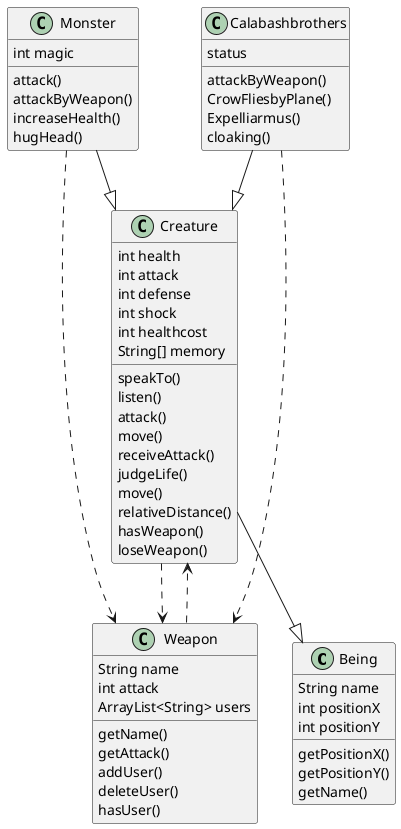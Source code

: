 @startuml
class Being{

    String name
    int positionX
    int positionY

    getPositionX()
    getPositionY()
    getName()

}

class Creature {

    int health
    int attack
    int defense
    int shock
    int healthcost
    String[] memory

    speakTo()
    listen()
    attack()
    move()
    receiveAttack()
    judgeLife()
    move()
    relativeDistance()
    hasWeapon()
    loseWeapon()

}

class Weapon{
    String name
    int attack
    ArrayList<String> users

    getName()
    getAttack()
    addUser()
    deleteUser()
    hasUser()

}

class Monster{
    int magic

    attack()
    attackByWeapon()
    increaseHealth()
    hugHead()

}

class Calabashbrothers{
    status
    attackByWeapon()
    CrowFliesbyPlane()
    Expelliarmus()
    cloaking()
}

Creature --|> Being

Creature ..> Weapon
Weapon ..> Creature

Monster ..> Weapon

Calabashbrothers ..> Weapon

Calabashbrothers --|> Creature

Monster --|> Creature
@enduml
